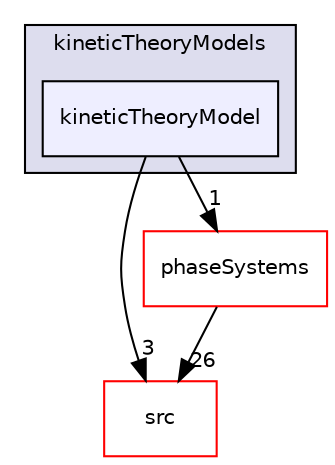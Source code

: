 digraph "applications/solvers/multiphase/reactingEulerFoam/reactingTwoPhaseEulerFoam/twoPhaseCompressibleTurbulenceModels/kineticTheoryModels/kineticTheoryModel" {
  bgcolor=transparent;
  compound=true
  node [ fontsize="10", fontname="Helvetica"];
  edge [ labelfontsize="10", labelfontname="Helvetica"];
  subgraph clusterdir_0439bb45f0635097a245a13349eed6e8 {
    graph [ bgcolor="#ddddee", pencolor="black", label="kineticTheoryModels" fontname="Helvetica", fontsize="10", URL="dir_0439bb45f0635097a245a13349eed6e8.html"]
  dir_b82619a1208387f007f93932fd78d6ef [shape=box, label="kineticTheoryModel", style="filled", fillcolor="#eeeeff", pencolor="black", URL="dir_b82619a1208387f007f93932fd78d6ef.html"];
  }
  dir_68267d1309a1af8e8297ef4c3efbcdba [shape=box label="src" color="red" URL="dir_68267d1309a1af8e8297ef4c3efbcdba.html"];
  dir_bc741cf0feed825022d764837944696d [shape=box label="phaseSystems" color="red" URL="dir_bc741cf0feed825022d764837944696d.html"];
  dir_bc741cf0feed825022d764837944696d->dir_68267d1309a1af8e8297ef4c3efbcdba [headlabel="26", labeldistance=1.5 headhref="dir_000147_000730.html"];
  dir_b82619a1208387f007f93932fd78d6ef->dir_68267d1309a1af8e8297ef4c3efbcdba [headlabel="3", labeldistance=1.5 headhref="dir_000416_000730.html"];
  dir_b82619a1208387f007f93932fd78d6ef->dir_bc741cf0feed825022d764837944696d [headlabel="1", labeldistance=1.5 headhref="dir_000416_000147.html"];
}
